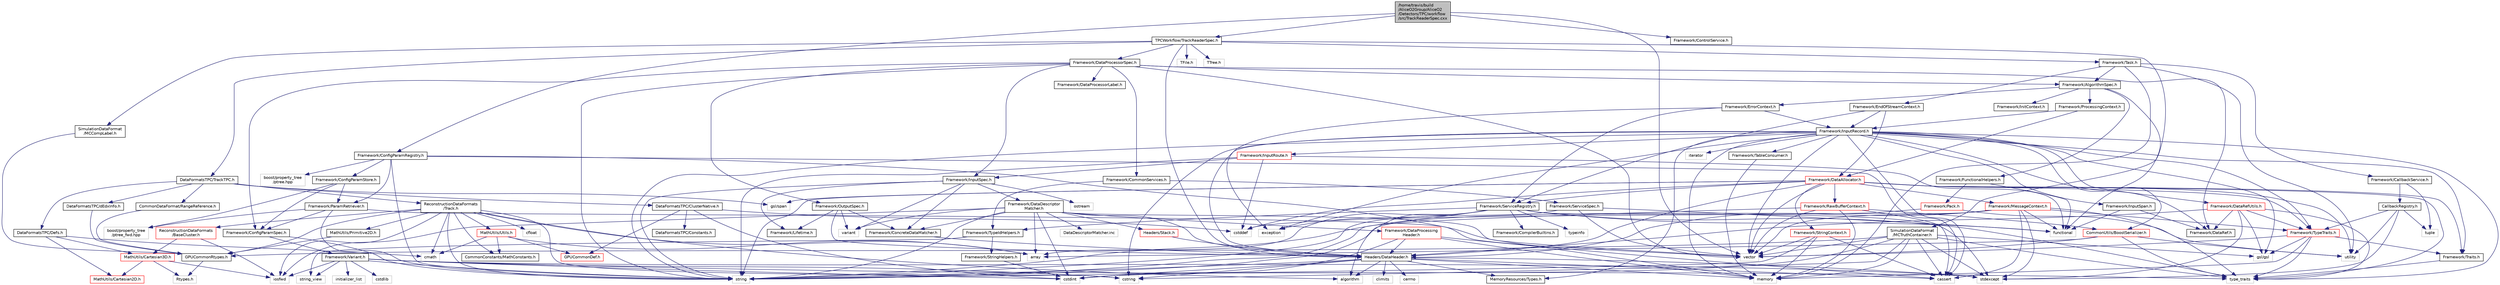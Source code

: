 digraph "/home/travis/build/AliceO2Group/AliceO2/Detectors/TPC/workflow/src/TrackReaderSpec.cxx"
{
 // INTERACTIVE_SVG=YES
  bgcolor="transparent";
  edge [fontname="Helvetica",fontsize="10",labelfontname="Helvetica",labelfontsize="10"];
  node [fontname="Helvetica",fontsize="10",shape=record];
  Node0 [label="/home/travis/build\l/AliceO2Group/AliceO2\l/Detectors/TPC/workflow\l/src/TrackReaderSpec.cxx",height=0.2,width=0.4,color="black", fillcolor="grey75", style="filled", fontcolor="black"];
  Node0 -> Node1 [color="midnightblue",fontsize="10",style="solid",fontname="Helvetica"];
  Node1 [label="vector",height=0.2,width=0.4,color="grey75"];
  Node0 -> Node2 [color="midnightblue",fontsize="10",style="solid",fontname="Helvetica"];
  Node2 [label="Framework/ControlService.h",height=0.2,width=0.4,color="black",URL="$d2/d43/ControlService_8h.html"];
  Node0 -> Node3 [color="midnightblue",fontsize="10",style="solid",fontname="Helvetica"];
  Node3 [label="Framework/ConfigParamRegistry.h",height=0.2,width=0.4,color="black",URL="$de/dc6/ConfigParamRegistry_8h.html"];
  Node3 -> Node4 [color="midnightblue",fontsize="10",style="solid",fontname="Helvetica"];
  Node4 [label="Framework/ParamRetriever.h",height=0.2,width=0.4,color="black",URL="$df/d72/ParamRetriever_8h.html"];
  Node4 -> Node5 [color="midnightblue",fontsize="10",style="solid",fontname="Helvetica"];
  Node5 [label="Framework/ConfigParamSpec.h",height=0.2,width=0.4,color="black",URL="$d0/d1c/ConfigParamSpec_8h.html"];
  Node5 -> Node6 [color="midnightblue",fontsize="10",style="solid",fontname="Helvetica"];
  Node6 [label="Framework/Variant.h",height=0.2,width=0.4,color="black",URL="$de/d56/Variant_8h.html"];
  Node6 -> Node7 [color="midnightblue",fontsize="10",style="solid",fontname="Helvetica"];
  Node7 [label="type_traits",height=0.2,width=0.4,color="grey75"];
  Node6 -> Node8 [color="midnightblue",fontsize="10",style="solid",fontname="Helvetica"];
  Node8 [label="cstring",height=0.2,width=0.4,color="grey75"];
  Node6 -> Node9 [color="midnightblue",fontsize="10",style="solid",fontname="Helvetica"];
  Node9 [label="cstdint",height=0.2,width=0.4,color="grey75"];
  Node6 -> Node10 [color="midnightblue",fontsize="10",style="solid",fontname="Helvetica"];
  Node10 [label="cstdlib",height=0.2,width=0.4,color="grey75"];
  Node6 -> Node11 [color="midnightblue",fontsize="10",style="solid",fontname="Helvetica"];
  Node11 [label="stdexcept",height=0.2,width=0.4,color="grey75"];
  Node6 -> Node12 [color="midnightblue",fontsize="10",style="solid",fontname="Helvetica"];
  Node12 [label="iosfwd",height=0.2,width=0.4,color="grey75"];
  Node6 -> Node13 [color="midnightblue",fontsize="10",style="solid",fontname="Helvetica"];
  Node13 [label="initializer_list",height=0.2,width=0.4,color="grey75"];
  Node6 -> Node14 [color="midnightblue",fontsize="10",style="solid",fontname="Helvetica"];
  Node14 [label="string_view",height=0.2,width=0.4,color="grey75"];
  Node6 -> Node15 [color="midnightblue",fontsize="10",style="solid",fontname="Helvetica"];
  Node15 [label="string",height=0.2,width=0.4,color="grey75"];
  Node5 -> Node15 [color="midnightblue",fontsize="10",style="solid",fontname="Helvetica"];
  Node4 -> Node16 [color="midnightblue",fontsize="10",style="solid",fontname="Helvetica"];
  Node16 [label="boost/property_tree\l/ptree_fwd.hpp",height=0.2,width=0.4,color="grey75"];
  Node4 -> Node15 [color="midnightblue",fontsize="10",style="solid",fontname="Helvetica"];
  Node4 -> Node1 [color="midnightblue",fontsize="10",style="solid",fontname="Helvetica"];
  Node3 -> Node17 [color="midnightblue",fontsize="10",style="solid",fontname="Helvetica"];
  Node17 [label="Framework/ConfigParamStore.h",height=0.2,width=0.4,color="black",URL="$dd/daf/ConfigParamStore_8h.html"];
  Node17 -> Node4 [color="midnightblue",fontsize="10",style="solid",fontname="Helvetica"];
  Node17 -> Node5 [color="midnightblue",fontsize="10",style="solid",fontname="Helvetica"];
  Node17 -> Node16 [color="midnightblue",fontsize="10",style="solid",fontname="Helvetica"];
  Node3 -> Node18 [color="midnightblue",fontsize="10",style="solid",fontname="Helvetica"];
  Node18 [label="boost/property_tree\l/ptree.hpp",height=0.2,width=0.4,color="grey75"];
  Node3 -> Node19 [color="midnightblue",fontsize="10",style="solid",fontname="Helvetica"];
  Node19 [label="memory",height=0.2,width=0.4,color="grey75"];
  Node3 -> Node15 [color="midnightblue",fontsize="10",style="solid",fontname="Helvetica"];
  Node3 -> Node20 [color="midnightblue",fontsize="10",style="solid",fontname="Helvetica"];
  Node20 [label="cassert",height=0.2,width=0.4,color="grey75"];
  Node0 -> Node21 [color="midnightblue",fontsize="10",style="solid",fontname="Helvetica"];
  Node21 [label="TPCWorkflow/TrackReaderSpec.h",height=0.2,width=0.4,color="black",URL="$d5/daf/TPC_2workflow_2include_2TPCWorkflow_2TrackReaderSpec_8h.html"];
  Node21 -> Node22 [color="midnightblue",fontsize="10",style="solid",fontname="Helvetica"];
  Node22 [label="TFile.h",height=0.2,width=0.4,color="grey75"];
  Node21 -> Node23 [color="midnightblue",fontsize="10",style="solid",fontname="Helvetica"];
  Node23 [label="TTree.h",height=0.2,width=0.4,color="grey75"];
  Node21 -> Node24 [color="midnightblue",fontsize="10",style="solid",fontname="Helvetica"];
  Node24 [label="Framework/DataProcessorSpec.h",height=0.2,width=0.4,color="black",URL="$d0/df4/DataProcessorSpec_8h.html"];
  Node24 -> Node25 [color="midnightblue",fontsize="10",style="solid",fontname="Helvetica"];
  Node25 [label="Framework/AlgorithmSpec.h",height=0.2,width=0.4,color="black",URL="$d0/d14/AlgorithmSpec_8h.html"];
  Node25 -> Node26 [color="midnightblue",fontsize="10",style="solid",fontname="Helvetica"];
  Node26 [label="Framework/ProcessingContext.h",height=0.2,width=0.4,color="black",URL="$de/d6a/ProcessingContext_8h.html"];
  Node26 -> Node27 [color="midnightblue",fontsize="10",style="solid",fontname="Helvetica"];
  Node27 [label="Framework/InputRecord.h",height=0.2,width=0.4,color="black",URL="$d6/d5c/InputRecord_8h.html"];
  Node27 -> Node28 [color="midnightblue",fontsize="10",style="solid",fontname="Helvetica"];
  Node28 [label="Framework/DataRef.h",height=0.2,width=0.4,color="black",URL="$d5/dfb/DataRef_8h.html"];
  Node27 -> Node29 [color="midnightblue",fontsize="10",style="solid",fontname="Helvetica"];
  Node29 [label="Framework/DataRefUtils.h",height=0.2,width=0.4,color="red",URL="$d5/db8/DataRefUtils_8h.html"];
  Node29 -> Node28 [color="midnightblue",fontsize="10",style="solid",fontname="Helvetica"];
  Node29 -> Node43 [color="midnightblue",fontsize="10",style="solid",fontname="Helvetica"];
  Node43 [label="Framework/TypeTraits.h",height=0.2,width=0.4,color="red",URL="$d0/d95/TypeTraits_8h.html"];
  Node43 -> Node7 [color="midnightblue",fontsize="10",style="solid",fontname="Helvetica"];
  Node43 -> Node1 [color="midnightblue",fontsize="10",style="solid",fontname="Helvetica"];
  Node43 -> Node19 [color="midnightblue",fontsize="10",style="solid",fontname="Helvetica"];
  Node43 -> Node44 [color="midnightblue",fontsize="10",style="solid",fontname="Helvetica"];
  Node44 [label="Framework/Traits.h",height=0.2,width=0.4,color="black",URL="$db/d31/Traits_8h.html"];
  Node44 -> Node7 [color="midnightblue",fontsize="10",style="solid",fontname="Helvetica"];
  Node43 -> Node47 [color="midnightblue",fontsize="10",style="solid",fontname="Helvetica"];
  Node47 [label="gsl/gsl",height=0.2,width=0.4,color="grey75"];
  Node29 -> Node64 [color="midnightblue",fontsize="10",style="solid",fontname="Helvetica"];
  Node64 [label="Headers/DataHeader.h",height=0.2,width=0.4,color="black",URL="$dc/dcd/DataHeader_8h.html"];
  Node64 -> Node9 [color="midnightblue",fontsize="10",style="solid",fontname="Helvetica"];
  Node64 -> Node19 [color="midnightblue",fontsize="10",style="solid",fontname="Helvetica"];
  Node64 -> Node20 [color="midnightblue",fontsize="10",style="solid",fontname="Helvetica"];
  Node64 -> Node8 [color="midnightblue",fontsize="10",style="solid",fontname="Helvetica"];
  Node64 -> Node65 [color="midnightblue",fontsize="10",style="solid",fontname="Helvetica"];
  Node65 [label="algorithm",height=0.2,width=0.4,color="grey75"];
  Node64 -> Node11 [color="midnightblue",fontsize="10",style="solid",fontname="Helvetica"];
  Node64 -> Node15 [color="midnightblue",fontsize="10",style="solid",fontname="Helvetica"];
  Node64 -> Node66 [color="midnightblue",fontsize="10",style="solid",fontname="Helvetica"];
  Node66 [label="climits",height=0.2,width=0.4,color="grey75"];
  Node64 -> Node40 [color="midnightblue",fontsize="10",style="solid",fontname="Helvetica"];
  Node40 [label="MemoryResources/Types.h",height=0.2,width=0.4,color="black",URL="$d7/df8/Types_8h.html"];
  Node64 -> Node67 [color="midnightblue",fontsize="10",style="solid",fontname="Helvetica"];
  Node67 [label="cerrno",height=0.2,width=0.4,color="grey75"];
  Node29 -> Node47 [color="midnightblue",fontsize="10",style="solid",fontname="Helvetica"];
  Node29 -> Node11 [color="midnightblue",fontsize="10",style="solid",fontname="Helvetica"];
  Node29 -> Node7 [color="midnightblue",fontsize="10",style="solid",fontname="Helvetica"];
  Node27 -> Node93 [color="midnightblue",fontsize="10",style="solid",fontname="Helvetica"];
  Node93 [label="Framework/InputRoute.h",height=0.2,width=0.4,color="red",URL="$d5/d19/InputRoute_8h.html"];
  Node93 -> Node71 [color="midnightblue",fontsize="10",style="solid",fontname="Helvetica"];
  Node71 [label="Framework/InputSpec.h",height=0.2,width=0.4,color="black",URL="$d5/d3f/InputSpec_8h.html"];
  Node71 -> Node68 [color="midnightblue",fontsize="10",style="solid",fontname="Helvetica"];
  Node68 [label="Framework/Lifetime.h",height=0.2,width=0.4,color="black",URL="$dc/dca/Lifetime_8h.html"];
  Node71 -> Node69 [color="midnightblue",fontsize="10",style="solid",fontname="Helvetica"];
  Node69 [label="Framework/ConcreteDataMatcher.h",height=0.2,width=0.4,color="black",URL="$d0/d1b/ConcreteDataMatcher_8h.html"];
  Node69 -> Node64 [color="midnightblue",fontsize="10",style="solid",fontname="Helvetica"];
  Node71 -> Node72 [color="midnightblue",fontsize="10",style="solid",fontname="Helvetica"];
  Node72 [label="Framework/DataDescriptor\lMatcher.h",height=0.2,width=0.4,color="black",URL="$d3/da3/DataDescriptorMatcher_8h.html"];
  Node72 -> Node69 [color="midnightblue",fontsize="10",style="solid",fontname="Helvetica"];
  Node72 -> Node73 [color="midnightblue",fontsize="10",style="solid",fontname="Helvetica"];
  Node73 [label="Framework/DataProcessing\lHeader.h",height=0.2,width=0.4,color="red",URL="$d6/dc9/DataProcessingHeader_8h.html"];
  Node73 -> Node64 [color="midnightblue",fontsize="10",style="solid",fontname="Helvetica"];
  Node73 -> Node9 [color="midnightblue",fontsize="10",style="solid",fontname="Helvetica"];
  Node73 -> Node19 [color="midnightblue",fontsize="10",style="solid",fontname="Helvetica"];
  Node73 -> Node20 [color="midnightblue",fontsize="10",style="solid",fontname="Helvetica"];
  Node72 -> Node64 [color="midnightblue",fontsize="10",style="solid",fontname="Helvetica"];
  Node72 -> Node76 [color="midnightblue",fontsize="10",style="solid",fontname="Helvetica"];
  Node76 [label="Headers/Stack.h",height=0.2,width=0.4,color="red",URL="$d4/d00/Headers_2include_2Headers_2Stack_8h.html"];
  Node76 -> Node64 [color="midnightblue",fontsize="10",style="solid",fontname="Helvetica"];
  Node72 -> Node50 [color="midnightblue",fontsize="10",style="solid",fontname="Helvetica"];
  Node50 [label="array",height=0.2,width=0.4,color="grey75"];
  Node72 -> Node9 [color="midnightblue",fontsize="10",style="solid",fontname="Helvetica"];
  Node72 -> Node12 [color="midnightblue",fontsize="10",style="solid",fontname="Helvetica"];
  Node72 -> Node15 [color="midnightblue",fontsize="10",style="solid",fontname="Helvetica"];
  Node72 -> Node70 [color="midnightblue",fontsize="10",style="solid",fontname="Helvetica"];
  Node70 [label="variant",height=0.2,width=0.4,color="grey75"];
  Node72 -> Node1 [color="midnightblue",fontsize="10",style="solid",fontname="Helvetica"];
  Node72 -> Node87 [color="midnightblue",fontsize="10",style="solid",fontname="Helvetica"];
  Node87 [label="DataDescriptorMatcher.inc",height=0.2,width=0.4,color="grey75"];
  Node71 -> Node15 [color="midnightblue",fontsize="10",style="solid",fontname="Helvetica"];
  Node71 -> Node88 [color="midnightblue",fontsize="10",style="solid",fontname="Helvetica"];
  Node88 [label="ostream",height=0.2,width=0.4,color="grey75"];
  Node71 -> Node70 [color="midnightblue",fontsize="10",style="solid",fontname="Helvetica"];
  Node93 -> Node97 [color="midnightblue",fontsize="10",style="solid",fontname="Helvetica"];
  Node97 [label="cstddef",height=0.2,width=0.4,color="grey75"];
  Node93 -> Node15 [color="midnightblue",fontsize="10",style="solid",fontname="Helvetica"];
  Node93 -> Node96 [color="midnightblue",fontsize="10",style="solid",fontname="Helvetica"];
  Node96 [label="functional",height=0.2,width=0.4,color="grey75"];
  Node27 -> Node43 [color="midnightblue",fontsize="10",style="solid",fontname="Helvetica"];
  Node27 -> Node98 [color="midnightblue",fontsize="10",style="solid",fontname="Helvetica"];
  Node98 [label="Framework/InputSpan.h",height=0.2,width=0.4,color="black",URL="$da/d0f/InputSpan_8h.html"];
  Node98 -> Node28 [color="midnightblue",fontsize="10",style="solid",fontname="Helvetica"];
  Node98 -> Node96 [color="midnightblue",fontsize="10",style="solid",fontname="Helvetica"];
  Node27 -> Node99 [color="midnightblue",fontsize="10",style="solid",fontname="Helvetica"];
  Node99 [label="Framework/TableConsumer.h",height=0.2,width=0.4,color="black",URL="$dc/d03/TableConsumer_8h.html"];
  Node99 -> Node19 [color="midnightblue",fontsize="10",style="solid",fontname="Helvetica"];
  Node27 -> Node44 [color="midnightblue",fontsize="10",style="solid",fontname="Helvetica"];
  Node27 -> Node40 [color="midnightblue",fontsize="10",style="solid",fontname="Helvetica"];
  Node27 -> Node64 [color="midnightblue",fontsize="10",style="solid",fontname="Helvetica"];
  Node27 -> Node48 [color="midnightblue",fontsize="10",style="solid",fontname="Helvetica"];
  Node48 [label="CommonUtils/BoostSerializer.h",height=0.2,width=0.4,color="red",URL="$d7/d91/BoostSerializer_8h.html",tooltip="Templatised boost serializer/deserializer for containers and base types. "];
  Node48 -> Node49 [color="midnightblue",fontsize="10",style="solid",fontname="Helvetica"];
  Node49 [label="utility",height=0.2,width=0.4,color="grey75"];
  Node48 -> Node7 [color="midnightblue",fontsize="10",style="solid",fontname="Helvetica"];
  Node48 -> Node50 [color="midnightblue",fontsize="10",style="solid",fontname="Helvetica"];
  Node48 -> Node1 [color="midnightblue",fontsize="10",style="solid",fontname="Helvetica"];
  Node27 -> Node47 [color="midnightblue",fontsize="10",style="solid",fontname="Helvetica"];
  Node27 -> Node100 [color="midnightblue",fontsize="10",style="solid",fontname="Helvetica"];
  Node100 [label="iterator",height=0.2,width=0.4,color="grey75"];
  Node27 -> Node15 [color="midnightblue",fontsize="10",style="solid",fontname="Helvetica"];
  Node27 -> Node1 [color="midnightblue",fontsize="10",style="solid",fontname="Helvetica"];
  Node27 -> Node8 [color="midnightblue",fontsize="10",style="solid",fontname="Helvetica"];
  Node27 -> Node20 [color="midnightblue",fontsize="10",style="solid",fontname="Helvetica"];
  Node27 -> Node101 [color="midnightblue",fontsize="10",style="solid",fontname="Helvetica"];
  Node101 [label="exception",height=0.2,width=0.4,color="grey75"];
  Node27 -> Node19 [color="midnightblue",fontsize="10",style="solid",fontname="Helvetica"];
  Node27 -> Node7 [color="midnightblue",fontsize="10",style="solid",fontname="Helvetica"];
  Node26 -> Node102 [color="midnightblue",fontsize="10",style="solid",fontname="Helvetica"];
  Node102 [label="Framework/DataAllocator.h",height=0.2,width=0.4,color="red",URL="$d1/d28/DataAllocator_8h.html"];
  Node102 -> Node103 [color="midnightblue",fontsize="10",style="solid",fontname="Helvetica"];
  Node103 [label="Framework/MessageContext.h",height=0.2,width=0.4,color="red",URL="$dc/dc4/MessageContext_8h.html"];
  Node103 -> Node43 [color="midnightblue",fontsize="10",style="solid",fontname="Helvetica"];
  Node103 -> Node64 [color="midnightblue",fontsize="10",style="solid",fontname="Helvetica"];
  Node103 -> Node20 [color="midnightblue",fontsize="10",style="solid",fontname="Helvetica"];
  Node103 -> Node96 [color="midnightblue",fontsize="10",style="solid",fontname="Helvetica"];
  Node103 -> Node11 [color="midnightblue",fontsize="10",style="solid",fontname="Helvetica"];
  Node103 -> Node15 [color="midnightblue",fontsize="10",style="solid",fontname="Helvetica"];
  Node103 -> Node7 [color="midnightblue",fontsize="10",style="solid",fontname="Helvetica"];
  Node103 -> Node1 [color="midnightblue",fontsize="10",style="solid",fontname="Helvetica"];
  Node102 -> Node108 [color="midnightblue",fontsize="10",style="solid",fontname="Helvetica"];
  Node108 [label="Framework/StringContext.h",height=0.2,width=0.4,color="red",URL="$dd/df6/StringContext_8h.html"];
  Node108 -> Node1 [color="midnightblue",fontsize="10",style="solid",fontname="Helvetica"];
  Node108 -> Node20 [color="midnightblue",fontsize="10",style="solid",fontname="Helvetica"];
  Node108 -> Node15 [color="midnightblue",fontsize="10",style="solid",fontname="Helvetica"];
  Node108 -> Node19 [color="midnightblue",fontsize="10",style="solid",fontname="Helvetica"];
  Node102 -> Node109 [color="midnightblue",fontsize="10",style="solid",fontname="Helvetica"];
  Node109 [label="Framework/RawBufferContext.h",height=0.2,width=0.4,color="red",URL="$d8/d25/RawBufferContext_8h.html",tooltip=" "];
  Node109 -> Node48 [color="midnightblue",fontsize="10",style="solid",fontname="Helvetica"];
  Node109 -> Node1 [color="midnightblue",fontsize="10",style="solid",fontname="Helvetica"];
  Node109 -> Node20 [color="midnightblue",fontsize="10",style="solid",fontname="Helvetica"];
  Node109 -> Node15 [color="midnightblue",fontsize="10",style="solid",fontname="Helvetica"];
  Node109 -> Node19 [color="midnightblue",fontsize="10",style="solid",fontname="Helvetica"];
  Node102 -> Node43 [color="midnightblue",fontsize="10",style="solid",fontname="Helvetica"];
  Node102 -> Node44 [color="midnightblue",fontsize="10",style="solid",fontname="Helvetica"];
  Node102 -> Node115 [color="midnightblue",fontsize="10",style="solid",fontname="Helvetica"];
  Node115 [label="Framework/ServiceRegistry.h",height=0.2,width=0.4,color="black",URL="$d8/d17/ServiceRegistry_8h.html"];
  Node115 -> Node116 [color="midnightblue",fontsize="10",style="solid",fontname="Helvetica"];
  Node116 [label="Framework/CompilerBuiltins.h",height=0.2,width=0.4,color="black",URL="$d9/de8/CompilerBuiltins_8h.html"];
  Node115 -> Node117 [color="midnightblue",fontsize="10",style="solid",fontname="Helvetica"];
  Node117 [label="Framework/TypeIdHelpers.h",height=0.2,width=0.4,color="black",URL="$d2/d9a/TypeIdHelpers_8h.html"];
  Node117 -> Node14 [color="midnightblue",fontsize="10",style="solid",fontname="Helvetica"];
  Node117 -> Node118 [color="midnightblue",fontsize="10",style="solid",fontname="Helvetica"];
  Node118 [label="Framework/StringHelpers.h",height=0.2,width=0.4,color="black",URL="$db/dff/StringHelpers_8h.html"];
  Node118 -> Node9 [color="midnightblue",fontsize="10",style="solid",fontname="Helvetica"];
  Node115 -> Node65 [color="midnightblue",fontsize="10",style="solid",fontname="Helvetica"];
  Node115 -> Node50 [color="midnightblue",fontsize="10",style="solid",fontname="Helvetica"];
  Node115 -> Node101 [color="midnightblue",fontsize="10",style="solid",fontname="Helvetica"];
  Node115 -> Node96 [color="midnightblue",fontsize="10",style="solid",fontname="Helvetica"];
  Node115 -> Node15 [color="midnightblue",fontsize="10",style="solid",fontname="Helvetica"];
  Node115 -> Node7 [color="midnightblue",fontsize="10",style="solid",fontname="Helvetica"];
  Node115 -> Node119 [color="midnightblue",fontsize="10",style="solid",fontname="Helvetica"];
  Node119 [label="typeinfo",height=0.2,width=0.4,color="grey75"];
  Node115 -> Node11 [color="midnightblue",fontsize="10",style="solid",fontname="Helvetica"];
  Node102 -> Node64 [color="midnightblue",fontsize="10",style="solid",fontname="Helvetica"];
  Node102 -> Node38 [color="midnightblue",fontsize="10",style="solid",fontname="Helvetica"];
  Node38 [label="gsl/span",height=0.2,width=0.4,color="grey75"];
  Node102 -> Node1 [color="midnightblue",fontsize="10",style="solid",fontname="Helvetica"];
  Node102 -> Node15 [color="midnightblue",fontsize="10",style="solid",fontname="Helvetica"];
  Node102 -> Node49 [color="midnightblue",fontsize="10",style="solid",fontname="Helvetica"];
  Node102 -> Node7 [color="midnightblue",fontsize="10",style="solid",fontname="Helvetica"];
  Node102 -> Node97 [color="midnightblue",fontsize="10",style="solid",fontname="Helvetica"];
  Node25 -> Node120 [color="midnightblue",fontsize="10",style="solid",fontname="Helvetica"];
  Node120 [label="Framework/ErrorContext.h",height=0.2,width=0.4,color="black",URL="$d7/dad/ErrorContext_8h.html"];
  Node120 -> Node27 [color="midnightblue",fontsize="10",style="solid",fontname="Helvetica"];
  Node120 -> Node115 [color="midnightblue",fontsize="10",style="solid",fontname="Helvetica"];
  Node120 -> Node101 [color="midnightblue",fontsize="10",style="solid",fontname="Helvetica"];
  Node25 -> Node121 [color="midnightblue",fontsize="10",style="solid",fontname="Helvetica"];
  Node121 [label="Framework/InitContext.h",height=0.2,width=0.4,color="black",URL="$d4/d2b/InitContext_8h.html"];
  Node25 -> Node122 [color="midnightblue",fontsize="10",style="solid",fontname="Helvetica"];
  Node122 [label="Framework/FunctionalHelpers.h",height=0.2,width=0.4,color="black",URL="$de/d9b/FunctionalHelpers_8h.html"];
  Node122 -> Node123 [color="midnightblue",fontsize="10",style="solid",fontname="Helvetica"];
  Node123 [label="Framework/Pack.h",height=0.2,width=0.4,color="red",URL="$dd/dce/Pack_8h.html"];
  Node123 -> Node97 [color="midnightblue",fontsize="10",style="solid",fontname="Helvetica"];
  Node123 -> Node49 [color="midnightblue",fontsize="10",style="solid",fontname="Helvetica"];
  Node122 -> Node96 [color="midnightblue",fontsize="10",style="solid",fontname="Helvetica"];
  Node25 -> Node96 [color="midnightblue",fontsize="10",style="solid",fontname="Helvetica"];
  Node24 -> Node5 [color="midnightblue",fontsize="10",style="solid",fontname="Helvetica"];
  Node24 -> Node124 [color="midnightblue",fontsize="10",style="solid",fontname="Helvetica"];
  Node124 [label="Framework/DataProcessorLabel.h",height=0.2,width=0.4,color="black",URL="$d1/df2/DataProcessorLabel_8h.html"];
  Node24 -> Node28 [color="midnightblue",fontsize="10",style="solid",fontname="Helvetica"];
  Node24 -> Node71 [color="midnightblue",fontsize="10",style="solid",fontname="Helvetica"];
  Node24 -> Node63 [color="midnightblue",fontsize="10",style="solid",fontname="Helvetica"];
  Node63 [label="Framework/OutputSpec.h",height=0.2,width=0.4,color="black",URL="$db/d2d/OutputSpec_8h.html"];
  Node63 -> Node64 [color="midnightblue",fontsize="10",style="solid",fontname="Helvetica"];
  Node63 -> Node68 [color="midnightblue",fontsize="10",style="solid",fontname="Helvetica"];
  Node63 -> Node69 [color="midnightblue",fontsize="10",style="solid",fontname="Helvetica"];
  Node63 -> Node70 [color="midnightblue",fontsize="10",style="solid",fontname="Helvetica"];
  Node24 -> Node125 [color="midnightblue",fontsize="10",style="solid",fontname="Helvetica"];
  Node125 [label="Framework/CommonServices.h",height=0.2,width=0.4,color="black",URL="$d8/d02/CommonServices_8h.html"];
  Node125 -> Node126 [color="midnightblue",fontsize="10",style="solid",fontname="Helvetica"];
  Node126 [label="Framework/ServiceSpec.h",height=0.2,width=0.4,color="black",URL="$d4/d61/ServiceSpec_8h.html"];
  Node126 -> Node96 [color="midnightblue",fontsize="10",style="solid",fontname="Helvetica"];
  Node126 -> Node15 [color="midnightblue",fontsize="10",style="solid",fontname="Helvetica"];
  Node126 -> Node1 [color="midnightblue",fontsize="10",style="solid",fontname="Helvetica"];
  Node125 -> Node117 [color="midnightblue",fontsize="10",style="solid",fontname="Helvetica"];
  Node24 -> Node15 [color="midnightblue",fontsize="10",style="solid",fontname="Helvetica"];
  Node24 -> Node1 [color="midnightblue",fontsize="10",style="solid",fontname="Helvetica"];
  Node21 -> Node127 [color="midnightblue",fontsize="10",style="solid",fontname="Helvetica"];
  Node127 [label="Framework/Task.h",height=0.2,width=0.4,color="black",URL="$df/d4f/Task_8h.html"];
  Node127 -> Node25 [color="midnightblue",fontsize="10",style="solid",fontname="Helvetica"];
  Node127 -> Node128 [color="midnightblue",fontsize="10",style="solid",fontname="Helvetica"];
  Node128 [label="Framework/CallbackService.h",height=0.2,width=0.4,color="black",URL="$d9/d7f/CallbackService_8h.html"];
  Node128 -> Node129 [color="midnightblue",fontsize="10",style="solid",fontname="Helvetica"];
  Node129 [label="CallbackRegistry.h",height=0.2,width=0.4,color="black",URL="$d7/d3e/CallbackRegistry_8h.html",tooltip="A generic registry for callbacks. "];
  Node129 -> Node43 [color="midnightblue",fontsize="10",style="solid",fontname="Helvetica"];
  Node129 -> Node130 [color="midnightblue",fontsize="10",style="solid",fontname="Helvetica"];
  Node130 [label="tuple",height=0.2,width=0.4,color="grey75"];
  Node129 -> Node11 [color="midnightblue",fontsize="10",style="solid",fontname="Helvetica"];
  Node129 -> Node49 [color="midnightblue",fontsize="10",style="solid",fontname="Helvetica"];
  Node128 -> Node130 [color="midnightblue",fontsize="10",style="solid",fontname="Helvetica"];
  Node127 -> Node131 [color="midnightblue",fontsize="10",style="solid",fontname="Helvetica"];
  Node131 [label="Framework/EndOfStreamContext.h",height=0.2,width=0.4,color="black",URL="$d0/d77/EndOfStreamContext_8h.html"];
  Node131 -> Node27 [color="midnightblue",fontsize="10",style="solid",fontname="Helvetica"];
  Node131 -> Node115 [color="midnightblue",fontsize="10",style="solid",fontname="Helvetica"];
  Node131 -> Node102 [color="midnightblue",fontsize="10",style="solid",fontname="Helvetica"];
  Node127 -> Node49 [color="midnightblue",fontsize="10",style="solid",fontname="Helvetica"];
  Node127 -> Node19 [color="midnightblue",fontsize="10",style="solid",fontname="Helvetica"];
  Node21 -> Node64 [color="midnightblue",fontsize="10",style="solid",fontname="Helvetica"];
  Node21 -> Node132 [color="midnightblue",fontsize="10",style="solid",fontname="Helvetica"];
  Node132 [label="DataFormatsTPC/TrackTPC.h",height=0.2,width=0.4,color="black",URL="$d5/dc9/TrackTPC_8h.html"];
  Node132 -> Node133 [color="midnightblue",fontsize="10",style="solid",fontname="Helvetica"];
  Node133 [label="ReconstructionDataFormats\l/Track.h",height=0.2,width=0.4,color="black",URL="$d7/d8b/DataFormats_2Reconstruction_2include_2ReconstructionDataFormats_2Track_8h.html"];
  Node133 -> Node134 [color="midnightblue",fontsize="10",style="solid",fontname="Helvetica"];
  Node134 [label="GPUCommonRtypes.h",height=0.2,width=0.4,color="black",URL="$d2/d45/GPUCommonRtypes_8h.html"];
  Node134 -> Node135 [color="midnightblue",fontsize="10",style="solid",fontname="Helvetica"];
  Node135 [label="Rtypes.h",height=0.2,width=0.4,color="grey75"];
  Node133 -> Node65 [color="midnightblue",fontsize="10",style="solid",fontname="Helvetica"];
  Node133 -> Node50 [color="midnightblue",fontsize="10",style="solid",fontname="Helvetica"];
  Node133 -> Node136 [color="midnightblue",fontsize="10",style="solid",fontname="Helvetica"];
  Node136 [label="cfloat",height=0.2,width=0.4,color="grey75"];
  Node133 -> Node137 [color="midnightblue",fontsize="10",style="solid",fontname="Helvetica"];
  Node137 [label="cmath",height=0.2,width=0.4,color="grey75"];
  Node133 -> Node8 [color="midnightblue",fontsize="10",style="solid",fontname="Helvetica"];
  Node133 -> Node12 [color="midnightblue",fontsize="10",style="solid",fontname="Helvetica"];
  Node133 -> Node138 [color="midnightblue",fontsize="10",style="solid",fontname="Helvetica"];
  Node138 [label="ReconstructionDataFormats\l/BaseCluster.h",height=0.2,width=0.4,color="red",URL="$d4/de2/BaseCluster_8h.html"];
  Node138 -> Node12 [color="midnightblue",fontsize="10",style="solid",fontname="Helvetica"];
  Node138 -> Node153 [color="midnightblue",fontsize="10",style="solid",fontname="Helvetica"];
  Node153 [label="MathUtils/Cartesian3D.h",height=0.2,width=0.4,color="red",URL="$dd/d76/Cartesian3D_8h.html"];
  Node153 -> Node135 [color="midnightblue",fontsize="10",style="solid",fontname="Helvetica"];
  Node153 -> Node12 [color="midnightblue",fontsize="10",style="solid",fontname="Helvetica"];
  Node153 -> Node160 [color="midnightblue",fontsize="10",style="solid",fontname="Helvetica"];
  Node160 [label="MathUtils/Cartesian2D.h",height=0.2,width=0.4,color="red",URL="$d2/dd0/Cartesian2D_8h.html"];
  Node133 -> Node15 [color="midnightblue",fontsize="10",style="solid",fontname="Helvetica"];
  Node133 -> Node152 [color="midnightblue",fontsize="10",style="solid",fontname="Helvetica"];
  Node152 [label="CommonConstants/MathConstants.h",height=0.2,width=0.4,color="black",URL="$d6/d84/MathConstants_8h.html",tooltip="useful math constants "];
  Node133 -> Node147 [color="midnightblue",fontsize="10",style="solid",fontname="Helvetica"];
  Node147 [label="MathUtils/Utils.h",height=0.2,width=0.4,color="red",URL="$d9/d52/Common_2MathUtils_2include_2MathUtils_2Utils_8h.html"];
  Node147 -> Node50 [color="midnightblue",fontsize="10",style="solid",fontname="Helvetica"];
  Node147 -> Node137 [color="midnightblue",fontsize="10",style="solid",fontname="Helvetica"];
  Node147 -> Node148 [color="midnightblue",fontsize="10",style="solid",fontname="Helvetica"];
  Node148 [label="GPUCommonDef.h",height=0.2,width=0.4,color="red",URL="$df/d21/GPUCommonDef_8h.html"];
  Node147 -> Node152 [color="midnightblue",fontsize="10",style="solid",fontname="Helvetica"];
  Node133 -> Node163 [color="midnightblue",fontsize="10",style="solid",fontname="Helvetica"];
  Node163 [label="MathUtils/Primitive2D.h",height=0.2,width=0.4,color="black",URL="$d8/d77/Primitive2D_8h.html",tooltip="Declarations of 2D primitives: straight line (XY interval) and circle. "];
  Node163 -> Node134 [color="midnightblue",fontsize="10",style="solid",fontname="Helvetica"];
  Node132 -> Node164 [color="midnightblue",fontsize="10",style="solid",fontname="Helvetica"];
  Node164 [label="CommonDataFormat/RangeReference.h",height=0.2,width=0.4,color="black",URL="$de/d64/RangeReference_8h.html",tooltip="Class to refer to the 1st entry and N elements of some group in the continuous container. "];
  Node164 -> Node134 [color="midnightblue",fontsize="10",style="solid",fontname="Helvetica"];
  Node132 -> Node165 [color="midnightblue",fontsize="10",style="solid",fontname="Helvetica"];
  Node165 [label="DataFormatsTPC/ClusterNative.h",height=0.2,width=0.4,color="black",URL="$de/dcd/ClusterNative_8h.html",tooltip="Class of a TPC cluster in TPC-native coordinates (row, time) "];
  Node165 -> Node9 [color="midnightblue",fontsize="10",style="solid",fontname="Helvetica"];
  Node165 -> Node97 [color="midnightblue",fontsize="10",style="solid",fontname="Helvetica"];
  Node165 -> Node166 [color="midnightblue",fontsize="10",style="solid",fontname="Helvetica"];
  Node166 [label="DataFormatsTPC/Constants.h",height=0.2,width=0.4,color="black",URL="$d0/dda/DataFormats_2Detectors_2TPC_2include_2DataFormatsTPC_2Constants_8h.html"];
  Node165 -> Node148 [color="midnightblue",fontsize="10",style="solid",fontname="Helvetica"];
  Node132 -> Node167 [color="midnightblue",fontsize="10",style="solid",fontname="Helvetica"];
  Node167 [label="DataFormatsTPC/Defs.h",height=0.2,width=0.4,color="black",URL="$d1/d73/Defs_8h.html",tooltip="Common definitions for 2D coordinates. "];
  Node167 -> Node137 [color="midnightblue",fontsize="10",style="solid",fontname="Helvetica"];
  Node167 -> Node160 [color="midnightblue",fontsize="10",style="solid",fontname="Helvetica"];
  Node167 -> Node153 [color="midnightblue",fontsize="10",style="solid",fontname="Helvetica"];
  Node132 -> Node168 [color="midnightblue",fontsize="10",style="solid",fontname="Helvetica"];
  Node168 [label="DataFormatsTPC/dEdxInfo.h",height=0.2,width=0.4,color="black",URL="$d5/da8/dEdxInfo_8h.html"];
  Node168 -> Node134 [color="midnightblue",fontsize="10",style="solid",fontname="Helvetica"];
  Node132 -> Node38 [color="midnightblue",fontsize="10",style="solid",fontname="Helvetica"];
  Node21 -> Node169 [color="midnightblue",fontsize="10",style="solid",fontname="Helvetica"];
  Node169 [label="SimulationDataFormat\l/MCCompLabel.h",height=0.2,width=0.4,color="black",URL="$d7/dcd/MCCompLabel_8h.html"];
  Node169 -> Node134 [color="midnightblue",fontsize="10",style="solid",fontname="Helvetica"];
  Node21 -> Node170 [color="midnightblue",fontsize="10",style="solid",fontname="Helvetica"];
  Node170 [label="SimulationDataFormat\l/MCTruthContainer.h",height=0.2,width=0.4,color="black",URL="$db/d14/MCTruthContainer_8h.html",tooltip="Definition of a container to keep Monte Carlo truth external to simulation objects. "];
  Node170 -> Node134 [color="midnightblue",fontsize="10",style="solid",fontname="Helvetica"];
  Node170 -> Node9 [color="midnightblue",fontsize="10",style="solid",fontname="Helvetica"];
  Node170 -> Node20 [color="midnightblue",fontsize="10",style="solid",fontname="Helvetica"];
  Node170 -> Node11 [color="midnightblue",fontsize="10",style="solid",fontname="Helvetica"];
  Node170 -> Node47 [color="midnightblue",fontsize="10",style="solid",fontname="Helvetica"];
  Node170 -> Node7 [color="midnightblue",fontsize="10",style="solid",fontname="Helvetica"];
  Node170 -> Node8 [color="midnightblue",fontsize="10",style="solid",fontname="Helvetica"];
  Node170 -> Node19 [color="midnightblue",fontsize="10",style="solid",fontname="Helvetica"];
  Node170 -> Node1 [color="midnightblue",fontsize="10",style="solid",fontname="Helvetica"];
}
